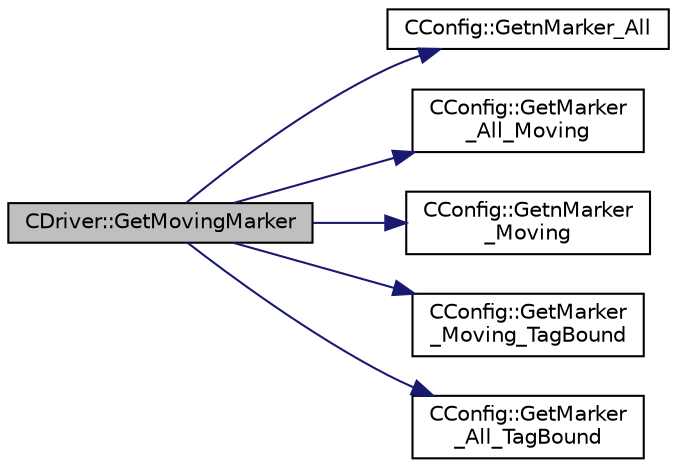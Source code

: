 digraph "CDriver::GetMovingMarker"
{
  edge [fontname="Helvetica",fontsize="10",labelfontname="Helvetica",labelfontsize="10"];
  node [fontname="Helvetica",fontsize="10",shape=record];
  rankdir="LR";
  Node1485 [label="CDriver::GetMovingMarker",height=0.2,width=0.4,color="black", fillcolor="grey75", style="filled", fontcolor="black"];
  Node1485 -> Node1486 [color="midnightblue",fontsize="10",style="solid",fontname="Helvetica"];
  Node1486 [label="CConfig::GetnMarker_All",height=0.2,width=0.4,color="black", fillcolor="white", style="filled",URL="$class_c_config.html#a300c4884edfc0c2acf395036439004f4",tooltip="Get the total number of boundary markers including send/receive domains. "];
  Node1485 -> Node1487 [color="midnightblue",fontsize="10",style="solid",fontname="Helvetica"];
  Node1487 [label="CConfig::GetMarker\l_All_Moving",height=0.2,width=0.4,color="black", fillcolor="white", style="filled",URL="$class_c_config.html#af9ca2570009f45c1504444027f70a1ad",tooltip="Get the motion information for a marker val_marker. "];
  Node1485 -> Node1488 [color="midnightblue",fontsize="10",style="solid",fontname="Helvetica"];
  Node1488 [label="CConfig::GetnMarker\l_Moving",height=0.2,width=0.4,color="black", fillcolor="white", style="filled",URL="$class_c_config.html#a2b19050c45ae0112edf954bb51bb1dbf",tooltip="Get the total number of moving markers. "];
  Node1485 -> Node1489 [color="midnightblue",fontsize="10",style="solid",fontname="Helvetica"];
  Node1489 [label="CConfig::GetMarker\l_Moving_TagBound",height=0.2,width=0.4,color="black", fillcolor="white", style="filled",URL="$class_c_config.html#a3fe6a127fa7133bd966fe572e070fe44",tooltip="Get the name of the surface defined in the geometry file. "];
  Node1485 -> Node1490 [color="midnightblue",fontsize="10",style="solid",fontname="Helvetica"];
  Node1490 [label="CConfig::GetMarker\l_All_TagBound",height=0.2,width=0.4,color="black", fillcolor="white", style="filled",URL="$class_c_config.html#a967e969a3beb24bb6e57d7036af003be",tooltip="Get the index of the surface defined in the geometry file. "];
}
